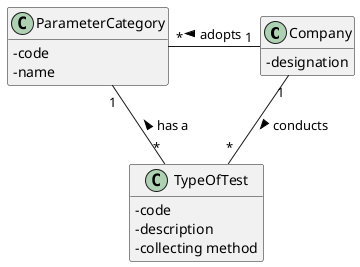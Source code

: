 @startuml
'https://plantuml.com/sequence-diagram
hide methods
skinparam classAttributeIconSize 0

Company"1" -- "*"TypeOfTest:> conducts
Company"1" -left- "*"ParameterCategory : "> adopts"
TypeOfTest"*" -- "1"ParameterCategory : "> has a"

class TypeOfTest{
-code
-description
-collecting method
}

class Company{
-designation
}

class ParameterCategory{
    -code
    -name
}
@enduml